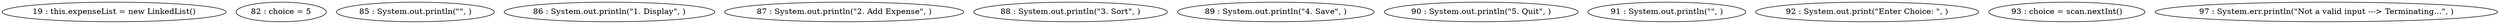 digraph G {
"19 : this.expenseList = new LinkedList()"
"82 : choice = 5"
"85 : System.out.println(\"\", )"
"86 : System.out.println(\"1. Display\", )"
"87 : System.out.println(\"2. Add Expense\", )"
"88 : System.out.println(\"3. Sort\", )"
"89 : System.out.println(\"4. Save\", )"
"90 : System.out.println(\"5. Quit\", )"
"91 : System.out.println(\"\", )"
"92 : System.out.print(\"Enter Choice: \", )"
"93 : choice = scan.nextInt()"
"97 : System.err.println(\"Not a valid input ---> Terminating...\", )"
}